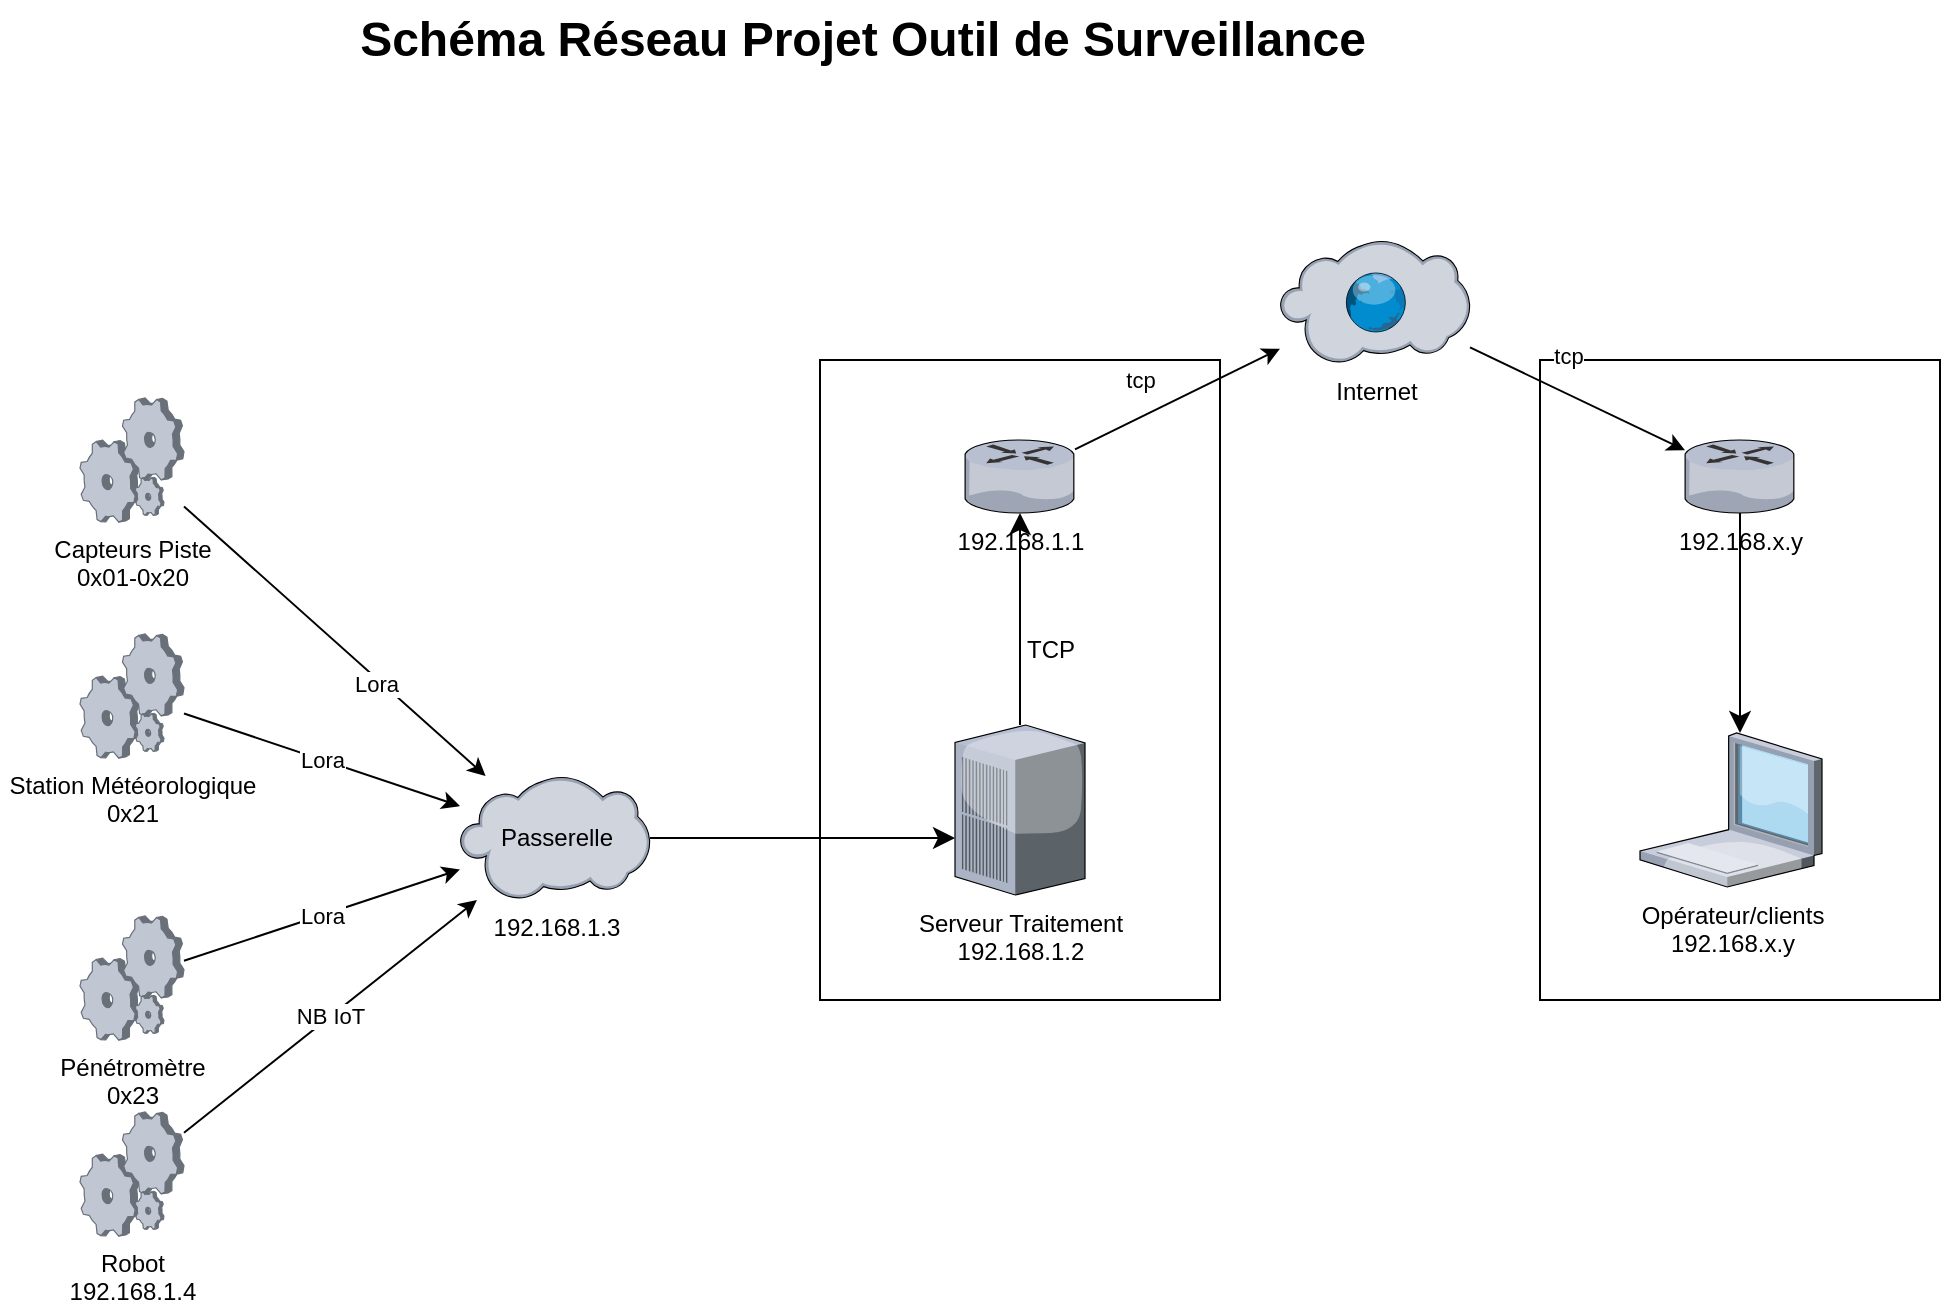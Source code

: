 <mxfile version="26.0.11">
  <diagram name="Page-1" id="e3a06f82-3646-2815-327d-82caf3d4e204">
    <mxGraphModel dx="1687" dy="772" grid="1" gridSize="10" guides="1" tooltips="1" connect="1" arrows="1" fold="1" page="1" pageScale="1.5" pageWidth="1169" pageHeight="826" background="none" math="0" shadow="0">
      <root>
        <mxCell id="0" style=";html=1;" />
        <mxCell id="1" style=";html=1;" parent="0" />
        <mxCell id="jol3JifbEh89Kw-O4knA-56" value="" style="rounded=0;whiteSpace=wrap;html=1;" vertex="1" parent="1">
          <mxGeometry x="1560" y="280" width="200" height="320" as="geometry" />
        </mxCell>
        <mxCell id="jol3JifbEh89Kw-O4knA-57" value="" style="rounded=0;whiteSpace=wrap;html=1;" vertex="1" parent="1">
          <mxGeometry x="1920" y="280" width="200" height="320" as="geometry" />
        </mxCell>
        <mxCell id="6a7d8f32e03d9370-62" value="Schéma Réseau Projet Outil de Surveillance" style="text;strokeColor=none;fillColor=none;html=1;fontSize=24;fontStyle=1;verticalAlign=middle;align=center;" parent="1" vertex="1">
          <mxGeometry x="1150" y="100" width="861" height="40" as="geometry" />
        </mxCell>
        <mxCell id="jol3JifbEh89Kw-O4knA-1" value="Serveur Traitement&lt;div&gt;192.168.1.2&lt;/div&gt;" style="verticalLabelPosition=bottom;sketch=0;aspect=fixed;html=1;verticalAlign=top;strokeColor=none;align=center;outlineConnect=0;shape=mxgraph.citrix.pbx_server;" vertex="1" parent="1">
          <mxGeometry x="1627.5" y="462.5" width="65" height="85" as="geometry" />
        </mxCell>
        <mxCell id="jol3JifbEh89Kw-O4knA-2" value="Opérateur/clients&lt;div&gt;192.168.x.y&lt;/div&gt;" style="verticalLabelPosition=bottom;sketch=0;aspect=fixed;html=1;verticalAlign=top;strokeColor=none;align=center;outlineConnect=0;shape=mxgraph.citrix.laptop_1;" vertex="1" parent="1">
          <mxGeometry x="1970" y="466.5" width="91" height="77" as="geometry" />
        </mxCell>
        <mxCell id="jol3JifbEh89Kw-O4knA-3" value="Internet" style="verticalLabelPosition=bottom;sketch=0;aspect=fixed;html=1;verticalAlign=top;strokeColor=none;align=center;outlineConnect=0;shape=mxgraph.citrix.cloud;" vertex="1" parent="1">
          <mxGeometry x="1790" y="220" width="95" height="62" as="geometry" />
        </mxCell>
        <mxCell id="jol3JifbEh89Kw-O4knA-4" value="" style="verticalLabelPosition=bottom;sketch=0;aspect=fixed;html=1;verticalAlign=top;strokeColor=none;align=center;outlineConnect=0;shape=mxgraph.citrix.globe;" vertex="1" parent="1">
          <mxGeometry x="1821.8" y="236" width="31.4" height="30" as="geometry" />
        </mxCell>
        <mxCell id="jol3JifbEh89Kw-O4knA-6" value="Capteurs Piste&lt;div&gt;0x01-0x20&lt;/div&gt;" style="verticalLabelPosition=bottom;sketch=0;aspect=fixed;html=1;verticalAlign=top;strokeColor=none;align=center;outlineConnect=0;shape=mxgraph.citrix.process;" vertex="1" parent="1">
          <mxGeometry x="1190" y="299" width="52" height="62" as="geometry" />
        </mxCell>
        <mxCell id="jol3JifbEh89Kw-O4knA-7" value="Station Météorologique&lt;br&gt;0x21&lt;br&gt;&lt;div&gt;&lt;br&gt;&lt;/div&gt;" style="verticalLabelPosition=bottom;sketch=0;aspect=fixed;html=1;verticalAlign=top;strokeColor=none;align=center;outlineConnect=0;shape=mxgraph.citrix.process;" vertex="1" parent="1">
          <mxGeometry x="1190" y="417" width="52" height="62" as="geometry" />
        </mxCell>
        <mxCell id="jol3JifbEh89Kw-O4knA-8" value="Pénétromètre&lt;div&gt;0x23&lt;/div&gt;" style="verticalLabelPosition=bottom;sketch=0;aspect=fixed;html=1;verticalAlign=top;strokeColor=none;align=center;outlineConnect=0;shape=mxgraph.citrix.process;" vertex="1" parent="1">
          <mxGeometry x="1190" y="558" width="52" height="62" as="geometry" />
        </mxCell>
        <mxCell id="jol3JifbEh89Kw-O4knA-9" value="Robot&lt;div&gt;192.168.1.4&lt;/div&gt;" style="verticalLabelPosition=bottom;sketch=0;aspect=fixed;html=1;verticalAlign=top;strokeColor=none;align=center;outlineConnect=0;shape=mxgraph.citrix.process;" vertex="1" parent="1">
          <mxGeometry x="1190" y="656" width="52" height="62" as="geometry" />
        </mxCell>
        <mxCell id="jol3JifbEh89Kw-O4knA-10" value="192.168.1.3" style="verticalLabelPosition=bottom;sketch=0;aspect=fixed;html=1;verticalAlign=top;strokeColor=none;align=center;outlineConnect=0;shape=mxgraph.citrix.cloud;" vertex="1" parent="1">
          <mxGeometry x="1380" y="488" width="95" height="62" as="geometry" />
        </mxCell>
        <mxCell id="jol3JifbEh89Kw-O4knA-22" value="" style="edgeStyle=segmentEdgeStyle;endArrow=classic;html=1;curved=0;rounded=0;endSize=8;startSize=8;" edge="1" parent="1" source="jol3JifbEh89Kw-O4knA-10" target="jol3JifbEh89Kw-O4knA-1">
          <mxGeometry width="50" height="50" relative="1" as="geometry">
            <mxPoint x="1210" y="450" as="sourcePoint" />
            <mxPoint x="1260" y="400" as="targetPoint" />
          </mxGeometry>
        </mxCell>
        <mxCell id="jol3JifbEh89Kw-O4knA-29" value="Passerelle" style="text;html=1;align=center;verticalAlign=middle;resizable=0;points=[];autosize=1;strokeColor=none;fillColor=none;" vertex="1" parent="1">
          <mxGeometry x="1387.5" y="504" width="80" height="30" as="geometry" />
        </mxCell>
        <mxCell id="jol3JifbEh89Kw-O4knA-31" value="192.168.1.1" style="verticalLabelPosition=bottom;sketch=0;aspect=fixed;html=1;verticalAlign=top;strokeColor=none;align=center;outlineConnect=0;shape=mxgraph.citrix.router;" vertex="1" parent="1">
          <mxGeometry x="1632.5" y="320" width="55" height="36.5" as="geometry" />
        </mxCell>
        <mxCell id="jol3JifbEh89Kw-O4knA-32" value="" style="edgeStyle=segmentEdgeStyle;endArrow=classic;html=1;curved=0;rounded=0;endSize=8;startSize=8;" edge="1" parent="1" source="jol3JifbEh89Kw-O4knA-1" target="jol3JifbEh89Kw-O4knA-31">
          <mxGeometry width="50" height="50" relative="1" as="geometry">
            <mxPoint x="1525" y="543" as="sourcePoint" />
            <mxPoint x="1660" y="543" as="targetPoint" />
          </mxGeometry>
        </mxCell>
        <mxCell id="jol3JifbEh89Kw-O4knA-33" value="TCP" style="text;html=1;align=center;verticalAlign=middle;resizable=0;points=[];autosize=1;strokeColor=none;fillColor=none;" vertex="1" parent="1">
          <mxGeometry x="1650" y="410.0" width="50" height="30" as="geometry" />
        </mxCell>
        <mxCell id="jol3JifbEh89Kw-O4knA-37" value="192.168.x.y" style="verticalLabelPosition=bottom;sketch=0;aspect=fixed;html=1;verticalAlign=top;strokeColor=none;align=center;outlineConnect=0;shape=mxgraph.citrix.router;" vertex="1" parent="1">
          <mxGeometry x="1992.5" y="320" width="55" height="36.5" as="geometry" />
        </mxCell>
        <mxCell id="jol3JifbEh89Kw-O4knA-40" value="" style="edgeStyle=segmentEdgeStyle;endArrow=classic;html=1;curved=0;rounded=0;endSize=8;startSize=8;" edge="1" parent="1" source="jol3JifbEh89Kw-O4knA-37" target="jol3JifbEh89Kw-O4knA-2">
          <mxGeometry width="50" height="50" relative="1" as="geometry">
            <mxPoint x="1790" y="524.58" as="sourcePoint" />
            <mxPoint x="1875" y="524.58" as="targetPoint" />
          </mxGeometry>
        </mxCell>
        <mxCell id="jol3JifbEh89Kw-O4knA-58" value="tcp" style="endArrow=classic;html=1;rounded=0;" edge="1" parent="1" source="jol3JifbEh89Kw-O4knA-31" target="jol3JifbEh89Kw-O4knA-3">
          <mxGeometry x="-0.221" y="17" width="50" height="50" relative="1" as="geometry">
            <mxPoint x="1450" y="530" as="sourcePoint" />
            <mxPoint x="1500" y="480" as="targetPoint" />
            <mxPoint as="offset" />
          </mxGeometry>
        </mxCell>
        <mxCell id="jol3JifbEh89Kw-O4knA-59" value="tcp" style="endArrow=classic;html=1;rounded=0;" edge="1" parent="1" source="jol3JifbEh89Kw-O4knA-3" target="jol3JifbEh89Kw-O4knA-37">
          <mxGeometry x="-0.221" y="17" width="50" height="50" relative="1" as="geometry">
            <mxPoint x="1698" y="335" as="sourcePoint" />
            <mxPoint x="1800" y="284" as="targetPoint" />
            <mxPoint as="offset" />
          </mxGeometry>
        </mxCell>
        <mxCell id="jol3JifbEh89Kw-O4knA-61" value="NB IoT" style="endArrow=classic;html=1;rounded=0;" edge="1" parent="1" source="jol3JifbEh89Kw-O4knA-9" target="jol3JifbEh89Kw-O4knA-10">
          <mxGeometry width="50" height="50" relative="1" as="geometry">
            <mxPoint x="1560" y="560" as="sourcePoint" />
            <mxPoint x="1610" y="510" as="targetPoint" />
          </mxGeometry>
        </mxCell>
        <mxCell id="jol3JifbEh89Kw-O4knA-62" value="Lora" style="endArrow=classic;html=1;rounded=0;" edge="1" parent="1" source="jol3JifbEh89Kw-O4knA-8" target="jol3JifbEh89Kw-O4knA-10">
          <mxGeometry width="50" height="50" relative="1" as="geometry">
            <mxPoint x="1560" y="560" as="sourcePoint" />
            <mxPoint x="1610" y="510" as="targetPoint" />
          </mxGeometry>
        </mxCell>
        <mxCell id="jol3JifbEh89Kw-O4knA-63" value="Lora" style="endArrow=classic;html=1;rounded=0;" edge="1" parent="1" source="jol3JifbEh89Kw-O4knA-7" target="jol3JifbEh89Kw-O4knA-10">
          <mxGeometry width="50" height="50" relative="1" as="geometry">
            <mxPoint x="1560" y="560" as="sourcePoint" />
            <mxPoint x="1610" y="510" as="targetPoint" />
          </mxGeometry>
        </mxCell>
        <mxCell id="jol3JifbEh89Kw-O4knA-64" value="" style="endArrow=classic;html=1;rounded=0;" edge="1" parent="1" source="jol3JifbEh89Kw-O4knA-6" target="jol3JifbEh89Kw-O4knA-10">
          <mxGeometry width="50" height="50" relative="1" as="geometry">
            <mxPoint x="1560" y="560" as="sourcePoint" />
            <mxPoint x="1610" y="510" as="targetPoint" />
          </mxGeometry>
        </mxCell>
        <mxCell id="jol3JifbEh89Kw-O4knA-65" value="Lora" style="edgeLabel;html=1;align=center;verticalAlign=middle;resizable=0;points=[];" vertex="1" connectable="0" parent="jol3JifbEh89Kw-O4knA-64">
          <mxGeometry x="0.293" y="-3" relative="1" as="geometry">
            <mxPoint y="-1" as="offset" />
          </mxGeometry>
        </mxCell>
      </root>
    </mxGraphModel>
  </diagram>
</mxfile>
